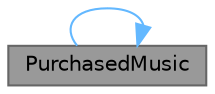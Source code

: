digraph "PurchasedMusic"
{
 // LATEX_PDF_SIZE
  bgcolor="transparent";
  edge [fontname=Helvetica,fontsize=10,labelfontname=Helvetica,labelfontsize=10];
  node [fontname=Helvetica,fontsize=10,shape=box,height=0.2,width=0.4];
  rankdir="RL";
  Node1 [id="Node000001",label="PurchasedMusic",height=0.2,width=0.4,color="gray40", fillcolor="grey60", style="filled", fontcolor="black",tooltip="构造函数，初始化付费音乐界面"];
  Node1 -> Node1 [id="edge1_Node000001_Node000001",dir="back",color="steelblue1",style="solid",tooltip=" "];
}

